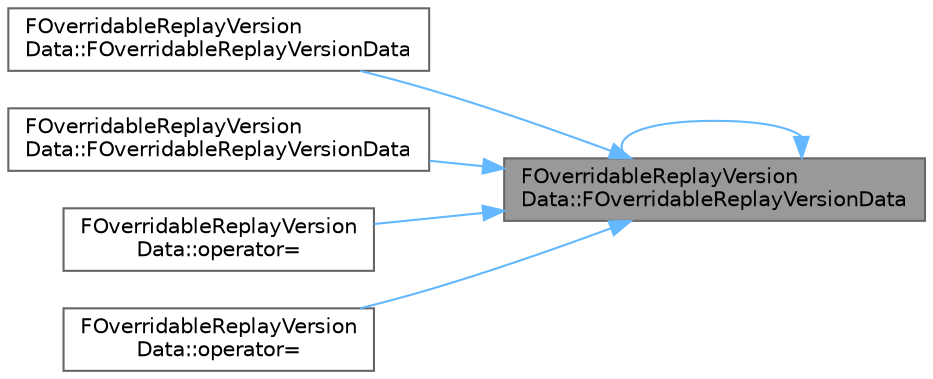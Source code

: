 digraph "FOverridableReplayVersionData::FOverridableReplayVersionData"
{
 // INTERACTIVE_SVG=YES
 // LATEX_PDF_SIZE
  bgcolor="transparent";
  edge [fontname=Helvetica,fontsize=10,labelfontname=Helvetica,labelfontsize=10];
  node [fontname=Helvetica,fontsize=10,shape=box,height=0.2,width=0.4];
  rankdir="RL";
  Node1 [id="Node000001",label="FOverridableReplayVersion\lData::FOverridableReplayVersionData",height=0.2,width=0.4,color="gray40", fillcolor="grey60", style="filled", fontcolor="black",tooltip=" "];
  Node1 -> Node2 [id="edge1_Node000001_Node000002",dir="back",color="steelblue1",style="solid",tooltip=" "];
  Node2 [id="Node000002",label="FOverridableReplayVersion\lData::FOverridableReplayVersionData",height=0.2,width=0.4,color="grey40", fillcolor="white", style="filled",URL="$dc/df0/structFOverridableReplayVersionData.html#aa649ccaa0727642133d2d6b913ee8e2e",tooltip=" "];
  Node1 -> Node3 [id="edge2_Node000001_Node000003",dir="back",color="steelblue1",style="solid",tooltip=" "];
  Node3 [id="Node000003",label="FOverridableReplayVersion\lData::FOverridableReplayVersionData",height=0.2,width=0.4,color="grey40", fillcolor="white", style="filled",URL="$dc/df0/structFOverridableReplayVersionData.html#ae5da36ad7b7ecc921dd4e81720b64f7f",tooltip=" "];
  Node1 -> Node1 [id="edge3_Node000001_Node000001",dir="back",color="steelblue1",style="solid",tooltip=" "];
  Node1 -> Node4 [id="edge4_Node000001_Node000004",dir="back",color="steelblue1",style="solid",tooltip=" "];
  Node4 [id="Node000004",label="FOverridableReplayVersion\lData::operator=",height=0.2,width=0.4,color="grey40", fillcolor="white", style="filled",URL="$dc/df0/structFOverridableReplayVersionData.html#afbfdea3996c6738fac2292e31ae054b5",tooltip=" "];
  Node1 -> Node5 [id="edge5_Node000001_Node000005",dir="back",color="steelblue1",style="solid",tooltip=" "];
  Node5 [id="Node000005",label="FOverridableReplayVersion\lData::operator=",height=0.2,width=0.4,color="grey40", fillcolor="white", style="filled",URL="$dc/df0/structFOverridableReplayVersionData.html#a321ea1b7b0d0eb1fcbb45e8cc07b3b07",tooltip=" "];
}
